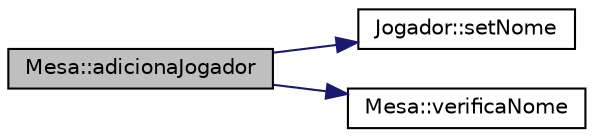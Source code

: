 digraph "Mesa::adicionaJogador"
{
  edge [fontname="Helvetica",fontsize="10",labelfontname="Helvetica",labelfontsize="10"];
  node [fontname="Helvetica",fontsize="10",shape=record];
  rankdir="LR";
  Node4 [label="Mesa::adicionaJogador",height=0.2,width=0.4,color="black", fillcolor="grey75", style="filled", fontcolor="black"];
  Node4 -> Node5 [color="midnightblue",fontsize="10",style="solid",fontname="Helvetica"];
  Node5 [label="Jogador::setNome",height=0.2,width=0.4,color="black", fillcolor="white", style="filled",URL="$dc/da4/class_jogador.html#a0d9f47c126ff7fd73863c1bcba346afe",tooltip="Coloca Nome. "];
  Node4 -> Node6 [color="midnightblue",fontsize="10",style="solid",fontname="Helvetica"];
  Node6 [label="Mesa::verificaNome",height=0.2,width=0.4,color="black", fillcolor="white", style="filled",URL="$d8/d5e/class_mesa.html#a715c27c9ee8f28326037d7388dc1db44",tooltip="verifica se um nome já está no vector "];
}
